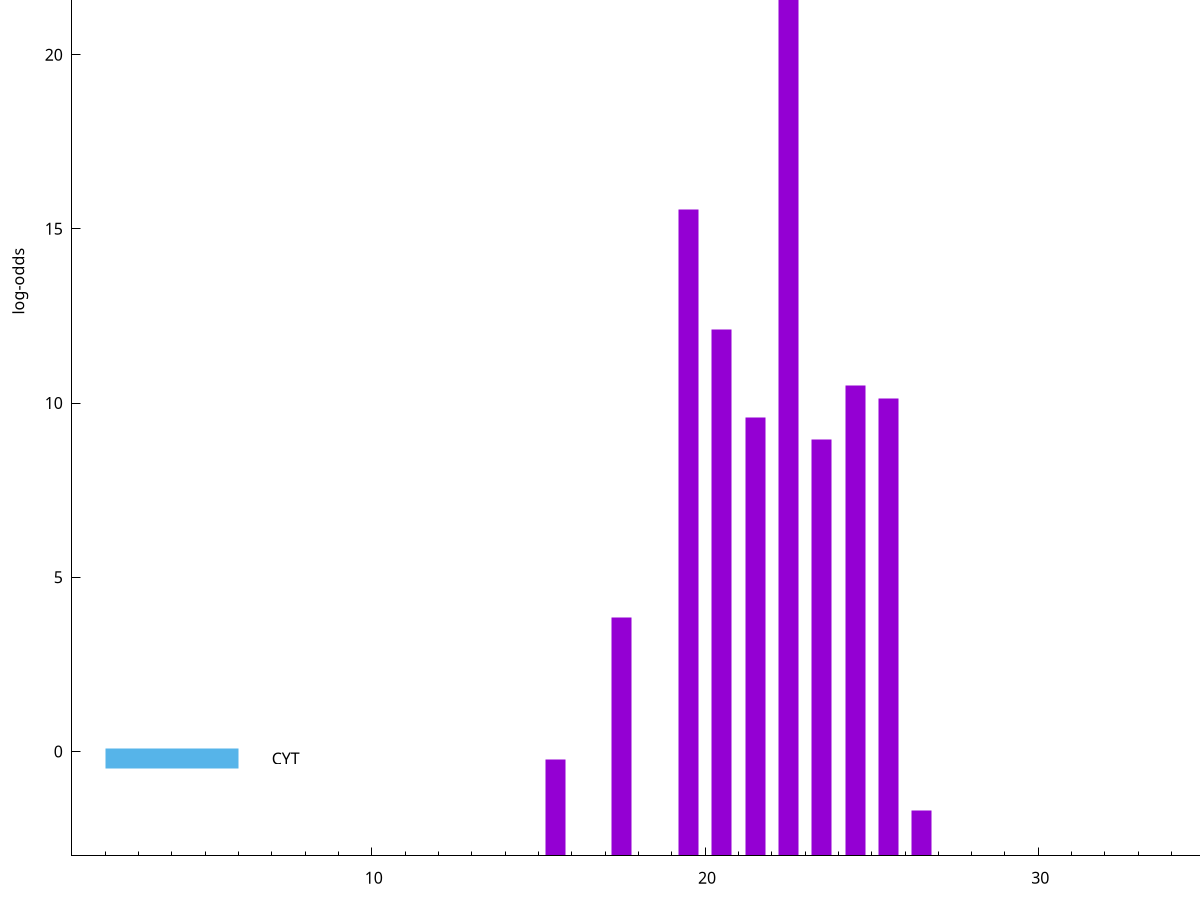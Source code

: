 set title "LipoP predictions for SRR5666568.gff"
set size 2., 1.4
set xrange [1:70] 
set mxtics 10
set yrange [-3:30]
set y2range [0:33]
set ylabel "log-odds"
set term postscript eps color solid "Helvetica" 30
set output "SRR5666568.gff5.eps"
set arrow from 2,24.3547 to 6,24.3547 nohead lt 1 lw 20
set label "SpI" at 7,24.3547
set arrow from 2,-0.200913 to 6,-0.200913 nohead lt 3 lw 20
set label "CYT" at 7,-0.200913
set arrow from 2,24.3547 to 6,24.3547 nohead lt 1 lw 20
set label "SpI" at 7,24.3547
# NOTE: The scores below are the log-odds scores with the threshold
# NOTE: subtracted (a hack to make gnuplot make the histogram all
# NOTE: look nice).
plot "-" axes x1y2 title "" with impulses lt 1 lw 20
22.500000 27.350900
19.500000 18.565400
20.500000 15.114400
24.500000 13.503200
25.500000 13.129200
21.500000 12.596550
23.500000 11.965240
17.500000 6.829830
15.500000 2.754804
26.500000 1.314640
e
exit
